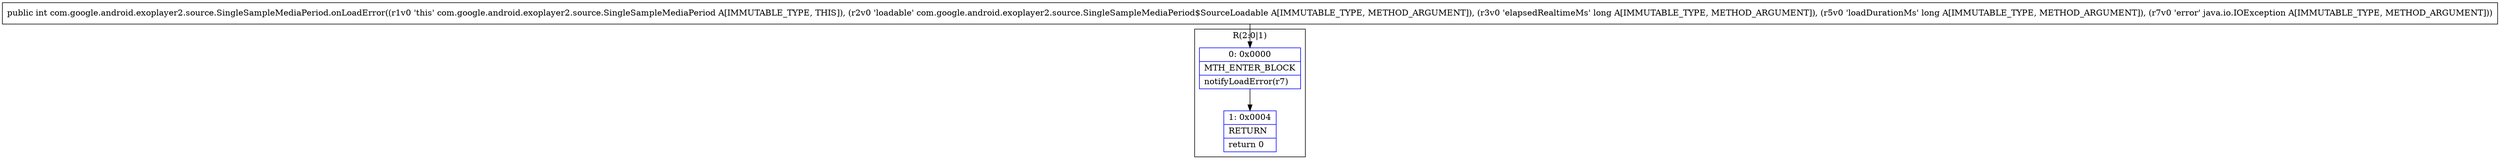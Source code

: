 digraph "CFG forcom.google.android.exoplayer2.source.SingleSampleMediaPeriod.onLoadError(Lcom\/google\/android\/exoplayer2\/source\/SingleSampleMediaPeriod$SourceLoadable;JJLjava\/io\/IOException;)I" {
subgraph cluster_Region_189418563 {
label = "R(2:0|1)";
node [shape=record,color=blue];
Node_0 [shape=record,label="{0\:\ 0x0000|MTH_ENTER_BLOCK\l|notifyLoadError(r7)\l}"];
Node_1 [shape=record,label="{1\:\ 0x0004|RETURN\l|return 0\l}"];
}
MethodNode[shape=record,label="{public int com.google.android.exoplayer2.source.SingleSampleMediaPeriod.onLoadError((r1v0 'this' com.google.android.exoplayer2.source.SingleSampleMediaPeriod A[IMMUTABLE_TYPE, THIS]), (r2v0 'loadable' com.google.android.exoplayer2.source.SingleSampleMediaPeriod$SourceLoadable A[IMMUTABLE_TYPE, METHOD_ARGUMENT]), (r3v0 'elapsedRealtimeMs' long A[IMMUTABLE_TYPE, METHOD_ARGUMENT]), (r5v0 'loadDurationMs' long A[IMMUTABLE_TYPE, METHOD_ARGUMENT]), (r7v0 'error' java.io.IOException A[IMMUTABLE_TYPE, METHOD_ARGUMENT])) }"];
MethodNode -> Node_0;
Node_0 -> Node_1;
}

